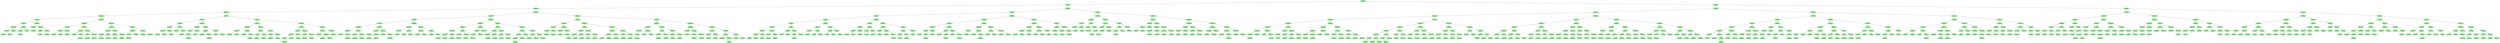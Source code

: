 digraph G {
node [shape=ellipse, style=filled, color=lightgreen];
"NAV-0140" [label="NAV-0140"];
"NAV-0140" -> "IDY-5341";
"IDY-5341" [label="IDY-5341"];
"IDY-5341" -> "DQS-7226";
"DQS-7226" [label="DQS-7226"];
"DQS-7226" -> "BWR-5678";
"BWR-5678" [label="BWR-5678"];
"BWR-5678" -> "AQZ-4738";
"AQZ-4738" [label="AQZ-4738"];
"AQZ-4738" -> "ALN-1132";
"ALN-1132" [label="ALN-1132"];
"ALN-1132" -> "AEP-4574";
"AEP-4574" [label="AEP-4574"];
"AEP-4574" -> "ADW-8533";
"ADW-8533" [label="ADW-8533"];
"ADW-8533" -> "ABL-7035";
"ABL-7035" [label="ABL-7035"];
"ABL-7035" -> "AAU-8024";
"AAU-8024" [label="AAU-8024"];
"ABL-7035" -> "ABT-4100";
"ABT-4100" [label="ABT-4100"];
"ADW-8533" -> "ADZ-8811";
"ADZ-8811" [label="ADZ-8811"];
"AEP-4574" -> "AHS-2300";
"AHS-2300" [label="AHS-2300"];
"AHS-2300" -> "AFD-3103";
"AFD-3103" [label="AFD-3103"];
"AFD-3103" -> "AHE-6749";
"AHE-6749" [label="AHE-6749"];
"AHS-2300" -> "AII-7169";
"AII-7169" [label="AII-7169"];
"ALN-1132" -> "ANI-6421";
"ANI-6421" [label="ANI-6421"];
"ANI-6421" -> "AMO-4501";
"AMO-4501" [label="AMO-4501"];
"AMO-4501" -> "AMP-6829";
"AMP-6829" [label="AMP-6829"];
"ANI-6421" -> "APN-6817";
"APN-6817" [label="APN-6817"];
"APN-6817" -> "ANI-8491";
"ANI-8491" [label="ANI-8491"];
"ANI-8491" -> "ANY-1151";
"ANY-1151" [label="ANY-1151"];
"APN-6817" -> "APP-0094";
"APP-0094" [label="APP-0094"];
"APP-0094" -> "AQE-5802";
"AQE-5802" [label="AQE-5802"];
"AQZ-4738" -> "BFH-7291";
"BFH-7291" [label="BFH-7291"];
"BFH-7291" -> "AWV-4976";
"AWV-4976" [label="AWV-4976"];
"AWV-4976" -> "AVY-1033";
"AVY-1033" [label="AVY-1033"];
"AVY-1033" -> "ATN-9015";
"ATN-9015" [label="ATN-9015"];
"ATN-9015" -> "ASJ-0010";
"ASJ-0010" [label="ASJ-0010"];
"ATN-9015" -> "AUT-2320";
"AUT-2320" [label="AUT-2320"];
"AVY-1033" -> "AWV-4721";
"AWV-4721" [label="AWV-4721"];
"AWV-4721" -> "AWT-4087";
"AWT-4087" [label="AWT-4087"];
"AWV-4976" -> "AZD-8580";
"AZD-8580" [label="AZD-8580"];
"AZD-8580" -> "AYS-7532";
"AYS-7532" [label="AYS-7532"];
"AYS-7532" -> "AYG-9036";
"AYG-9036" [label="AYG-9036"];
"AYS-7532" -> "AZA-3761";
"AZA-3761" [label="AZA-3761"];
"AZD-8580" -> "BCR-3442";
"BCR-3442" [label="BCR-3442"];
"BCR-3442" -> "AZJ-9541";
"AZJ-9541" [label="AZJ-9541"];
"AZJ-9541" -> "BBC-6948";
"BBC-6948" [label="BBC-6948"];
"BCR-3442" -> "BDR-7054";
"BDR-7054" [label="BDR-7054"];
"BDR-7054" -> "BDE-1633";
"BDE-1633" [label="BDE-1633"];
"BDR-7054" -> "BEU-4171";
"BEU-4171" [label="BEU-4171"];
"BFH-7291" -> "BQO-1231";
"BQO-1231" [label="BQO-1231"];
"BQO-1231" -> "BLO-1900";
"BLO-1900" [label="BLO-1900"];
"BLO-1900" -> "BHF-2483";
"BHF-2483" [label="BHF-2483"];
"BHF-2483" -> "BHB-5254";
"BHB-5254" [label="BHB-5254"];
"BHB-5254" -> "BFW-7048";
"BFW-7048" [label="BFW-7048"];
"BHF-2483" -> "BKJ-8136";
"BKJ-8136" [label="BKJ-8136"];
"BKJ-8136" -> "BKU-4158";
"BKU-4158" [label="BKU-4158"];
"BLO-1900" -> "BOZ-1852";
"BOZ-1852" [label="BOZ-1852"];
"BOZ-1852" -> "BMG-0316";
"BMG-0316" [label="BMG-0316"];
"BMG-0316" -> "BOJ-2149";
"BOJ-2149" [label="BOJ-2149"];
"BOZ-1852" -> "BQD-9919";
"BQD-9919" [label="BQD-9919"];
"BQD-9919" -> "BPK-7872";
"BPK-7872" [label="BPK-7872"];
"BQD-9919" -> "BQL-4603";
"BQL-4603" [label="BQL-4603"];
"BQO-1231" -> "BUI-8088";
"BUI-8088" [label="BUI-8088"];
"BUI-8088" -> "BRO-4624";
"BRO-4624" [label="BRO-4624"];
"BRO-4624" -> "BQX-7751";
"BQX-7751" [label="BQX-7751"];
"BRO-4624" -> "BUF-9321";
"BUF-9321" [label="BUF-9321"];
"BUI-8088" -> "BVP-2723";
"BVP-2723" [label="BVP-2723"];
"BVP-2723" -> "BUU-4919";
"BUU-4919" [label="BUU-4919"];
"BVP-2723" -> "BWK-1533";
"BWK-1533" [label="BWK-1533"];
"BWR-5678" -> "CLV-5952";
"CLV-5952" [label="CLV-5952"];
"CLV-5952" -> "CAH-7316";
"CAH-7316" [label="CAH-7316"];
"CAH-7316" -> "BYT-1626";
"BYT-1626" [label="BYT-1626"];
"BYT-1626" -> "BYG-4745";
"BYG-4745" [label="BYG-4745"];
"BYG-4745" -> "BXO-3764";
"BXO-3764" [label="BXO-3764"];
"BXO-3764" -> "BXM-1724";
"BXM-1724" [label="BXM-1724"];
"BXO-3764" -> "BXX-2951";
"BXX-2951" [label="BXX-2951"];
"BYG-4745" -> "BYK-2525";
"BYK-2525" [label="BYK-2525"];
"BYK-2525" -> "BYQ-9601";
"BYQ-9601" [label="BYQ-9601"];
"BYT-1626" -> "BZN-3325";
"BZN-3325" [label="BZN-3325"];
"BZN-3325" -> "BYU-4749";
"BYU-4749" [label="BYU-4749"];
"BZN-3325" -> "CAD-0341";
"CAD-0341" [label="CAD-0341"];
"CAH-7316" -> "CGX-7329";
"CGX-7329" [label="CGX-7329"];
"CGX-7329" -> "CFB-7996";
"CFB-7996" [label="CFB-7996"];
"CFB-7996" -> "CCP-9162";
"CCP-9162" [label="CCP-9162"];
"CCP-9162" -> "CAR-9096";
"CAR-9096" [label="CAR-9096"];
"CCP-9162" -> "CDS-6337";
"CDS-6337" [label="CDS-6337"];
"CDS-6337" -> "CED-9278";
"CED-9278" [label="CED-9278"];
"CFB-7996" -> "CFG-3382";
"CFG-3382" [label="CFG-3382"];
"CFG-3382" -> "CFI-7979";
"CFI-7979" [label="CFI-7979"];
"CGX-7329" -> "CIB-6281";
"CIB-6281" [label="CIB-6281"];
"CIB-6281" -> "CHP-7420";
"CHP-7420" [label="CHP-7420"];
"CHP-7420" -> "CHB-8344";
"CHB-8344" [label="CHB-8344"];
"CHP-7420" -> "CHS-2305";
"CHS-2305" [label="CHS-2305"];
"CHS-2305" -> "CHQ-4452";
"CHQ-4452" [label="CHQ-4452"];
"CIB-6281" -> "CKU-5758";
"CKU-5758" [label="CKU-5758"];
"CKU-5758" -> "CIZ-0178";
"CIZ-0178" [label="CIZ-0178"];
"CKU-5758" -> "CLB-4919";
"CLB-4919" [label="CLB-4919"];
"CLV-5952" -> "CYL-3540";
"CYL-3540" [label="CYL-3540"];
"CYL-3540" -> "CSQ-8175";
"CSQ-8175" [label="CSQ-8175"];
"CSQ-8175" -> "CRG-3800";
"CRG-3800" [label="CRG-3800"];
"CRG-3800" -> "CON-9322";
"CON-9322" [label="CON-9322"];
"CON-9322" -> "CNH-6051";
"CNH-6051" [label="CNH-6051"];
"CON-9322" -> "COO-5139";
"COO-5139" [label="COO-5139"];
"CRG-3800" -> "CRN-3890";
"CRN-3890" [label="CRN-3890"];
"CRN-3890" -> "CRN-3529";
"CRN-3529" [label="CRN-3529"];
"CRN-3890" -> "CRR-2727";
"CRR-2727" [label="CRR-2727"];
"CRR-2727" -> "CRZ-6918";
"CRZ-6918" [label="CRZ-6918"];
"CSQ-8175" -> "CVZ-6278";
"CVZ-6278" [label="CVZ-6278"];
"CVZ-6278" -> "CUZ-0552";
"CUZ-0552" [label="CUZ-0552"];
"CUZ-0552" -> "CTI-3812";
"CTI-3812" [label="CTI-3812"];
"CTI-3812" -> "CSX-6161";
"CSX-6161" [label="CSX-6161"];
"CTI-3812" -> "CUS-9162";
"CUS-9162" [label="CUS-9162"];
"CUZ-0552" -> "CVI-4246";
"CVI-4246" [label="CVI-4246"];
"CVZ-6278" -> "CXG-4311";
"CXG-4311" [label="CXG-4311"];
"CXG-4311" -> "CWI-0796";
"CWI-0796" [label="CWI-0796"];
"CWI-0796" -> "CXD-0806";
"CXD-0806" [label="CXD-0806"];
"CXG-4311" -> "CXW-8262";
"CXW-8262" [label="CXW-8262"];
"CXW-8262" -> "CXU-4170";
"CXU-4170" [label="CXU-4170"];
"CYL-3540" -> "DLS-2899";
"DLS-2899" [label="DLS-2899"];
"DLS-2899" -> "DIX-1566";
"DIX-1566" [label="DIX-1566"];
"DIX-1566" -> "DFZ-6133";
"DFZ-6133" [label="DFZ-6133"];
"DFZ-6133" -> "DDL-8786";
"DDL-8786" [label="DDL-8786"];
"DDL-8786" -> "CYZ-5646";
"CYZ-5646" [label="CYZ-5646"];
"CYZ-5646" -> "CYO-9612";
"CYO-9612" [label="CYO-9612"];
"DDL-8786" -> "DFF-4539";
"DFF-4539" [label="DFF-4539"];
"DFZ-6133" -> "DHP-2377";
"DHP-2377" [label="DHP-2377"];
"DHP-2377" -> "DGY-4444";
"DGY-4444" [label="DGY-4444"];
"DHP-2377" -> "DIV-0874";
"DIV-0874" [label="DIV-0874"];
"DIX-1566" -> "DKH-3750";
"DKH-3750" [label="DKH-3750"];
"DKH-3750" -> "DJE-3852";
"DJE-3852" [label="DJE-3852"];
"DKH-3750" -> "DLM-7753";
"DLM-7753" [label="DLM-7753"];
"DLM-7753" -> "DLJ-1580";
"DLJ-1580" [label="DLJ-1580"];
"DLS-2899" -> "DOJ-4193";
"DOJ-4193" [label="DOJ-4193"];
"DOJ-4193" -> "DMG-1589";
"DMG-1589" [label="DMG-1589"];
"DMG-1589" -> "DMG-0349";
"DMG-0349" [label="DMG-0349"];
"DMG-1589" -> "DMW-1088";
"DMW-1088" [label="DMW-1088"];
"DMW-1088" -> "DML-0016";
"DML-0016" [label="DML-0016"];
"DMW-1088" -> "DMX-5634";
"DMX-5634" [label="DMX-5634"];
"DOJ-4193" -> "DOO-8692";
"DOO-8692" [label="DOO-8692"];
"DOO-8692" -> "DQO-3756";
"DQO-3756" [label="DQO-3756"];
"DQS-7226" -> "FWS-0041";
"FWS-0041" [label="FWS-0041"];
"FWS-0041" -> "EIP-4496";
"EIP-4496" [label="EIP-4496"];
"EIP-4496" -> "DZC-8931";
"DZC-8931" [label="DZC-8931"];
"DZC-8931" -> "DVG-1277";
"DVG-1277" [label="DVG-1277"];
"DVG-1277" -> "DRS-8341";
"DRS-8341" [label="DRS-8341"];
"DRS-8341" -> "DRK-5093";
"DRK-5093" [label="DRK-5093"];
"DRK-5093" -> "DQZ-9727";
"DQZ-9727" [label="DQZ-9727"];
"DRK-5093" -> "DRQ-7410";
"DRQ-7410" [label="DRQ-7410"];
"DRQ-7410" -> "DRQ-9664";
"DRQ-9664" [label="DRQ-9664"];
"DRS-8341" -> "DTB-7652";
"DTB-7652" [label="DTB-7652"];
"DTB-7652" -> "DSH-3719";
"DSH-3719" [label="DSH-3719"];
"DTB-7652" -> "DUR-8436";
"DUR-8436" [label="DUR-8436"];
"DUR-8436" -> "DTH-5000";
"DTH-5000" [label="DTH-5000"];
"DUR-8436" -> "DUZ-8001";
"DUZ-8001" [label="DUZ-8001"];
"DVG-1277" -> "DXO-0442";
"DXO-0442" [label="DXO-0442"];
"DXO-0442" -> "DWS-9072";
"DWS-9072" [label="DWS-9072"];
"DWS-9072" -> "DVN-6479";
"DVN-6479" [label="DVN-6479"];
"DVN-6479" -> "DWL-0966";
"DWL-0966" [label="DWL-0966"];
"DWS-9072" -> "DWV-8659";
"DWV-8659" [label="DWV-8659"];
"DWV-8659" -> "DXO-0264";
"DXO-0264" [label="DXO-0264"];
"DXO-0442" -> "DXW-3105";
"DXW-3105" [label="DXW-3105"];
"DXW-3105" -> "DXQ-3632";
"DXQ-3632" [label="DXQ-3632"];
"DXW-3105" -> "DYR-8861";
"DYR-8861" [label="DYR-8861"];
"DYR-8861" -> "DXW-7600";
"DXW-7600" [label="DXW-7600"];
"DZC-8931" -> "EDQ-8364";
"EDQ-8364" [label="EDQ-8364"];
"EDQ-8364" -> "EAG-5296";
"EAG-5296" [label="EAG-5296"];
"EAG-5296" -> "DZK-7375";
"DZK-7375" [label="DZK-7375"];
"DZK-7375" -> "DZN-7220";
"DZN-7220" [label="DZN-7220"];
"EAG-5296" -> "EAS-2601";
"EAS-2601" [label="EAS-2601"];
"EAS-2601" -> "EAJ-6154";
"EAJ-6154" [label="EAJ-6154"];
"EAS-2601" -> "ECX-0570";
"ECX-0570" [label="ECX-0570"];
"EDQ-8364" -> "EES-2634";
"EES-2634" [label="EES-2634"];
"EES-2634" -> "EDW-0423";
"EDW-0423" [label="EDW-0423"];
"EDW-0423" -> "EDR-6061";
"EDR-6061" [label="EDR-6061"];
"EDW-0423" -> "EEF-0617";
"EEF-0617" [label="EEF-0617"];
"EES-2634" -> "EET-6576";
"EET-6576" [label="EET-6576"];
"EET-6576" -> "EES-6200";
"EES-6200" [label="EES-6200"];
"EET-6576" -> "EIA-9721";
"EIA-9721" [label="EIA-9721"];
"EIP-4496" -> "FDW-6924";
"FDW-6924" [label="FDW-6924"];
"FDW-6924" -> "EWB-0203";
"EWB-0203" [label="EWB-0203"];
"EWB-0203" -> "EQD-9291";
"EQD-9291" [label="EQD-9291"];
"EQD-9291" -> "ELM-5863";
"ELM-5863" [label="ELM-5863"];
"ELM-5863" -> "EKM-5032";
"EKM-5032" [label="EKM-5032"];
"EKM-5032" -> "EJB-0417";
"EJB-0417" [label="EJB-0417"];
"EKM-5032" -> "ELL-4345";
"ELL-4345" [label="ELL-4345"];
"ELM-5863" -> "EOE-5245";
"EOE-5245" [label="EOE-5245"];
"EOE-5245" -> "EMG-2945";
"EMG-2945" [label="EMG-2945"];
"EOE-5245" -> "EPI-9236";
"EPI-9236" [label="EPI-9236"];
"EQD-9291" -> "ETA-4820";
"ETA-4820" [label="ETA-4820"];
"ETA-4820" -> "EQQ-6012";
"EQQ-6012" [label="EQQ-6012"];
"ETA-4820" -> "EUR-0097";
"EUR-0097" [label="EUR-0097"];
"EUR-0097" -> "ETN-5702";
"ETN-5702" [label="ETN-5702"];
"EUR-0097" -> "EVU-1178";
"EVU-1178" [label="EVU-1178"];
"EWB-0203" -> "FAD-8893";
"FAD-8893" [label="FAD-8893"];
"FAD-8893" -> "EZG-8460";
"EZG-8460" [label="EZG-8460"];
"EZG-8460" -> "EWN-1047";
"EWN-1047" [label="EWN-1047"];
"EZG-8460" -> "EZS-6089";
"EZS-6089" [label="EZS-6089"];
"FAD-8893" -> "FDG-5707";
"FDG-5707" [label="FDG-5707"];
"FDW-6924" -> "FOF-7291";
"FOF-7291" [label="FOF-7291"];
"FOF-7291" -> "FJU-3265";
"FJU-3265" [label="FJU-3265"];
"FJU-3265" -> "FFE-4442";
"FFE-4442" [label="FFE-4442"];
"FFE-4442" -> "FED-0985";
"FED-0985" [label="FED-0985"];
"FFE-4442" -> "FHH-3644";
"FHH-3644" [label="FHH-3644"];
"FHH-3644" -> "FGR-6520";
"FGR-6520" [label="FGR-6520"];
"FJU-3265" -> "FML-2718";
"FML-2718" [label="FML-2718"];
"FML-2718" -> "FKA-3877";
"FKA-3877" [label="FKA-3877"];
"FKA-3877" -> "FJU-9529";
"FJU-9529" [label="FJU-9529"];
"FKA-3877" -> "FLV-1638";
"FLV-1638" [label="FLV-1638"];
"FML-2718" -> "FNG-1953";
"FNG-1953" [label="FNG-1953"];
"FNG-1953" -> "FMQ-4645";
"FMQ-4645" [label="FMQ-4645"];
"FOF-7291" -> "FRP-5755";
"FRP-5755" [label="FRP-5755"];
"FRP-5755" -> "FRE-3330";
"FRE-3330" [label="FRE-3330"];
"FRE-3330" -> "FQU-0464";
"FQU-0464" [label="FQU-0464"];
"FQU-0464" -> "FQR-6265";
"FQR-6265" [label="FQR-6265"];
"FQR-6265" -> "FPI-9105";
"FPI-9105" [label="FPI-9105"];
"FQU-0464" -> "FRD-4059";
"FRD-4059" [label="FRD-4059"];
"FRE-3330" -> "FRH-2501";
"FRH-2501" [label="FRH-2501"];
"FRH-2501" -> "FRO-0068";
"FRO-0068" [label="FRO-0068"];
"FRP-5755" -> "FTU-3196";
"FTU-3196" [label="FTU-3196"];
"FTU-3196" -> "FSG-9217";
"FSG-9217" [label="FSG-9217"];
"FSG-9217" -> "FRP-7053";
"FRP-7053" [label="FRP-7053"];
"FSG-9217" -> "FTN-0343";
"FTN-0343" [label="FTN-0343"];
"FTU-3196" -> "FVG-1343";
"FVG-1343" [label="FVG-1343"];
"FWS-0041" -> "GZZ-6662";
"GZZ-6662" [label="GZZ-6662"];
"GZZ-6662" -> "GFQ-0173";
"GFQ-0173" [label="GFQ-0173"];
"GFQ-0173" -> "GAV-4766";
"GAV-4766" [label="GAV-4766"];
"GAV-4766" -> "FZO-4587";
"FZO-4587" [label="FZO-4587"];
"FZO-4587" -> "FXT-7002";
"FXT-7002" [label="FXT-7002"];
"FXT-7002" -> "FXN-2686";
"FXN-2686" [label="FXN-2686"];
"FXT-7002" -> "FXZ-9965";
"FXZ-9965" [label="FXZ-9965"];
"FZO-4587" -> "FZS-4055";
"FZS-4055" [label="FZS-4055"];
"GAV-4766" -> "GER-3967";
"GER-3967" [label="GER-3967"];
"GER-3967" -> "GDR-5202";
"GDR-5202" [label="GDR-5202"];
"GDR-5202" -> "GCC-0036";
"GCC-0036" [label="GCC-0036"];
"GER-3967" -> "GFB-7672";
"GFB-7672" [label="GFB-7672"];
"GFB-7672" -> "GEU-8194";
"GEU-8194" [label="GEU-8194"];
"GFQ-0173" -> "GON-9054";
"GON-9054" [label="GON-9054"];
"GON-9054" -> "GJD-5767";
"GJD-5767" [label="GJD-5767"];
"GJD-5767" -> "GHR-4672";
"GHR-4672" [label="GHR-4672"];
"GHR-4672" -> "GGX-3151";
"GGX-3151" [label="GGX-3151"];
"GGX-3151" -> "GHI-9857";
"GHI-9857" [label="GHI-9857"];
"GHR-4672" -> "GHT-5200";
"GHT-5200" [label="GHT-5200"];
"GHT-5200" -> "GII-1591";
"GII-1591" [label="GII-1591"];
"GJD-5767" -> "GMD-9294";
"GMD-9294" [label="GMD-9294"];
"GMD-9294" -> "GJM-5219";
"GJM-5219" [label="GJM-5219"];
"GJM-5219" -> "GJL-6444";
"GJL-6444" [label="GJL-6444"];
"GJM-5219" -> "GJR-7123";
"GJR-7123" [label="GJR-7123"];
"GMD-9294" -> "GMT-3281";
"GMT-3281" [label="GMT-3281"];
"GMT-3281" -> "GMY-1901";
"GMY-1901" [label="GMY-1901"];
"GON-9054" -> "GWZ-2379";
"GWZ-2379" [label="GWZ-2379"];
"GWZ-2379" -> "GWK-1094";
"GWK-1094" [label="GWK-1094"];
"GWK-1094" -> "GUX-8296";
"GUX-8296" [label="GUX-8296"];
"GUX-8296" -> "GSS-7707";
"GSS-7707" [label="GSS-7707"];
"GUX-8296" -> "GWB-6648";
"GWB-6648" [label="GWB-6648"];
"GWK-1094" -> "GWO-6872";
"GWO-6872" [label="GWO-6872"];
"GWO-6872" -> "GWR-8312";
"GWR-8312" [label="GWR-8312"];
"GWZ-2379" -> "GXQ-2730";
"GXQ-2730" [label="GXQ-2730"];
"GXQ-2730" -> "GXM-0372";
"GXM-0372" [label="GXM-0372"];
"GXM-0372" -> "GXH-0935";
"GXH-0935" [label="GXH-0935"];
"GXQ-2730" -> "GYU-5285";
"GYU-5285" [label="GYU-5285"];
"GYU-5285" -> "GYP-1858";
"GYP-1858" [label="GYP-1858"];
"GYU-5285" -> "GZE-8100";
"GZE-8100" [label="GZE-8100"];
"GZZ-6662" -> "HSV-8406";
"HSV-8406" [label="HSV-8406"];
"HSV-8406" -> "HEE-8955";
"HEE-8955" [label="HEE-8955"];
"HEE-8955" -> "HBP-5042";
"HBP-5042" [label="HBP-5042"];
"HBP-5042" -> "HAD-7797";
"HAD-7797" [label="HAD-7797"];
"HAD-7797" -> "HAZ-1975";
"HAZ-1975" [label="HAZ-1975"];
"HBP-5042" -> "HBW-2056";
"HBW-2056" [label="HBW-2056"];
"HBW-2056" -> "HBV-5202";
"HBV-5202" [label="HBV-5202"];
"HBW-2056" -> "HCH-7375";
"HCH-7375" [label="HCH-7375"];
"HEE-8955" -> "HLG-9861";
"HLG-9861" [label="HLG-9861"];
"HLG-9861" -> "HIF-1638";
"HIF-1638" [label="HIF-1638"];
"HIF-1638" -> "HGW-7887";
"HGW-7887" [label="HGW-7887"];
"HGW-7887" -> "HFZ-7619";
"HFZ-7619" [label="HFZ-7619"];
"HIF-1638" -> "HIU-2891";
"HIU-2891" [label="HIU-2891"];
"HLG-9861" -> "HPO-9842";
"HPO-9842" [label="HPO-9842"];
"HPO-9842" -> "HME-1456";
"HME-1456" [label="HME-1456"];
"HME-1456" -> "HLR-5203";
"HLR-5203" [label="HLR-5203"];
"HME-1456" -> "HOI-8029";
"HOI-8029" [label="HOI-8029"];
"HPO-9842" -> "HQG-0025";
"HQG-0025" [label="HQG-0025"];
"HQG-0025" -> "HST-4262";
"HST-4262" [label="HST-4262"];
"HSV-8406" -> "HWO-8078";
"HWO-8078" [label="HWO-8078"];
"HWO-8078" -> "HUM-8306";
"HUM-8306" [label="HUM-8306"];
"HUM-8306" -> "HUL-8389";
"HUL-8389" [label="HUL-8389"];
"HUL-8389" -> "HUC-5947";
"HUC-5947" [label="HUC-5947"];
"HUM-8306" -> "HVV-4988";
"HVV-4988" [label="HVV-4988"];
"HVV-4988" -> "HUY-0232";
"HUY-0232" [label="HUY-0232"];
"HUY-0232" -> "HUZ-3713";
"HUZ-3713" [label="HUZ-3713"];
"HVV-4988" -> "HWN-2195";
"HWN-2195" [label="HWN-2195"];
"HWO-8078" -> "HYZ-4644";
"HYZ-4644" [label="HYZ-4644"];
"HYZ-4644" -> "HYA-5258";
"HYA-5258" [label="HYA-5258"];
"HYA-5258" -> "HXH-2300";
"HXH-2300" [label="HXH-2300"];
"HXH-2300" -> "HXB-4527";
"HXB-4527" [label="HXB-4527"];
"HXH-2300" -> "HXV-9527";
"HXV-9527" [label="HXV-9527"];
"HYA-5258" -> "HYD-3330";
"HYD-3330" [label="HYD-3330"];
"HYD-3330" -> "HYJ-2894";
"HYJ-2894" [label="HYJ-2894"];
"HYZ-4644" -> "IBG-5845";
"IBG-5845" [label="IBG-5845"];
"IBG-5845" -> "HZJ-7549";
"HZJ-7549" [label="HZJ-7549"];
"HZJ-7549" -> "HZD-4647";
"HZD-4647" [label="HZD-4647"];
"HZJ-7549" -> "HZN-7310";
"HZN-7310" [label="HZN-7310"];
"HZN-7310" -> "IAB-7311";
"IAB-7311" [label="IAB-7311"];
"IBG-5845" -> "ICN-2088";
"ICN-2088" [label="ICN-2088"];
"ICN-2088" -> "ICA-1398";
"ICA-1398" [label="ICA-1398"];
"ICN-2088" -> "IDC-3578";
"IDC-3578" [label="IDC-3578"];
"IDY-5341" -> "LEX-9162";
"LEX-9162" [label="LEX-9162"];
"LEX-9162" -> "JSZ-4571";
"JSZ-4571" [label="JSZ-4571"];
"JSZ-4571" -> "JFU-7914";
"JFU-7914" [label="JFU-7914"];
"JFU-7914" -> "IWN-4616";
"IWN-4616" [label="IWN-4616"];
"IWN-4616" -> "IPE-3267";
"IPE-3267" [label="IPE-3267"];
"IPE-3267" -> "ILX-1159";
"ILX-1159" [label="ILX-1159"];
"ILX-1159" -> "IHI-5627";
"IHI-5627" [label="IHI-5627"];
"IHI-5627" -> "IGM-8326";
"IGM-8326" [label="IGM-8326"];
"IGM-8326" -> "IEB-4259";
"IEB-4259" [label="IEB-4259"];
"IGM-8326" -> "IGX-0919";
"IGX-0919" [label="IGX-0919"];
"IHI-5627" -> "IJS-2730";
"IJS-2730" [label="IJS-2730"];
"IJS-2730" -> "IIF-2660";
"IIF-2660" [label="IIF-2660"];
"IJS-2730" -> "ILU-4305";
"ILU-4305" [label="ILU-4305"];
"ILX-1159" -> "ING-0312";
"ING-0312" [label="ING-0312"];
"ING-0312" -> "IMJ-8799";
"IMJ-8799" [label="IMJ-8799"];
"ING-0312" -> "IPD-9640";
"IPD-9640" [label="IPD-9640"];
"IPD-9640" -> "INS-3872";
"INS-3872" [label="INS-3872"];
"IPE-3267" -> "IRJ-3305";
"IRJ-3305" [label="IRJ-3305"];
"IRJ-3305" -> "IQE-2802";
"IQE-2802" [label="IQE-2802"];
"IQE-2802" -> "IPJ-1351";
"IPJ-1351" [label="IPJ-1351"];
"IQE-2802" -> "IQS-3971";
"IQS-3971" [label="IQS-3971"];
"IRJ-3305" -> "IRY-4314";
"IRY-4314" [label="IRY-4314"];
"IRY-4314" -> "IRP-4307";
"IRP-4307" [label="IRP-4307"];
"IRP-4307" -> "IRN-1568";
"IRN-1568" [label="IRN-1568"];
"IRY-4314" -> "IUQ-4420";
"IUQ-4420" [label="IUQ-4420"];
"IWN-4616" -> "IZT-8419";
"IZT-8419" [label="IZT-8419"];
"IZT-8419" -> "IXB-2223";
"IXB-2223" [label="IXB-2223"];
"IXB-2223" -> "IWO-9553";
"IWO-9553" [label="IWO-9553"];
"IWO-9553" -> "IXB-0384";
"IXB-0384" [label="IXB-0384"];
"IXB-2223" -> "IZE-9483";
"IZE-9483" [label="IZE-9483"];
"IZE-9483" -> "IYK-2898";
"IYK-2898" [label="IYK-2898"];
"IZE-9483" -> "IZF-3342";
"IZF-3342" [label="IZF-3342"];
"IZT-8419" -> "JDI-9810";
"JDI-9810" [label="JDI-9810"];
"JDI-9810" -> "JBY-2986";
"JBY-2986" [label="JBY-2986"];
"JBY-2986" -> "JAZ-6699";
"JAZ-6699" [label="JAZ-6699"];
"JBY-2986" -> "JCF-6403";
"JCF-6403" [label="JCF-6403"];
"JDI-9810" -> "JES-5960";
"JES-5960" [label="JES-5960"];
"JES-5960" -> "JEP-9857";
"JEP-9857" [label="JEP-9857"];
"JFU-7914" -> "JKR-6939";
"JKR-6939" [label="JKR-6939"];
"JKR-6939" -> "JHK-1071";
"JHK-1071" [label="JHK-1071"];
"JHK-1071" -> "JGX-0902";
"JGX-0902" [label="JGX-0902"];
"JGX-0902" -> "JGQ-6870";
"JGQ-6870" [label="JGQ-6870"];
"JGQ-6870" -> "JGN-0256";
"JGN-0256" [label="JGN-0256"];
"JGQ-6870" -> "JGT-0371";
"JGT-0371" [label="JGT-0371"];
"JGX-0902" -> "JHB-4690";
"JHB-4690" [label="JHB-4690"];
"JHB-4690" -> "JHD-4965";
"JHD-4965" [label="JHD-4965"];
"JHK-1071" -> "JHV-9014";
"JHV-9014" [label="JHV-9014"];
"JHV-9014" -> "JHL-7319";
"JHL-7319" [label="JHL-7319"];
"JHV-9014" -> "JJR-3159";
"JJR-3159" [label="JJR-3159"];
"JJR-3159" -> "JIU-0642";
"JIU-0642" [label="JIU-0642"];
"JKR-6939" -> "JOS-0638";
"JOS-0638" [label="JOS-0638"];
"JOS-0638" -> "JMP-7656";
"JMP-7656" [label="JMP-7656"];
"JMP-7656" -> "JLO-3806";
"JLO-3806" [label="JLO-3806"];
"JLO-3806" -> "JKW-5977";
"JKW-5977" [label="JKW-5977"];
"JLO-3806" -> "JLU-0483";
"JLU-0483" [label="JLU-0483"];
"JMP-7656" -> "JOA-6456";
"JOA-6456" [label="JOA-6456"];
"JOA-6456" -> "JMW-1918";
"JMW-1918" [label="JMW-1918"];
"JOA-6456" -> "JOH-0207";
"JOH-0207" [label="JOH-0207"];
"JOS-0638" -> "JRI-6653";
"JRI-6653" [label="JRI-6653"];
"JRI-6653" -> "JPJ-2699";
"JPJ-2699" [label="JPJ-2699"];
"JPJ-2699" -> "JOX-8783";
"JOX-8783" [label="JOX-8783"];
"JOX-8783" -> "JOT-6070";
"JOT-6070" [label="JOT-6070"];
"JOX-8783" -> "JPG-3148";
"JPG-3148" [label="JPG-3148"];
"JPJ-2699" -> "JPQ-7807";
"JPQ-7807" [label="JPQ-7807"];
"JPQ-7807" -> "JQP-9106";
"JQP-9106" [label="JQP-9106"];
"JRI-6653" -> "JRN-3507";
"JRN-3507" [label="JRN-3507"];
"JRN-3507" -> "JRY-3872";
"JRY-3872" [label="JRY-3872"];
"JSZ-4571" -> "KOM-4956";
"KOM-4956" [label="KOM-4956"];
"KOM-4956" -> "KFG-8143";
"KFG-8143" [label="KFG-8143"];
"KFG-8143" -> "JWO-1166";
"JWO-1166" [label="JWO-1166"];
"JWO-1166" -> "JWD-8674";
"JWD-8674" [label="JWD-8674"];
"JWD-8674" -> "JTY-9345";
"JTY-9345" [label="JTY-9345"];
"JTY-9345" -> "JTL-9423";
"JTL-9423" [label="JTL-9423"];
"JTY-9345" -> "JVY-6115";
"JVY-6115" [label="JVY-6115"];
"JVY-6115" -> "JUA-3276";
"JUA-3276" [label="JUA-3276"];
"JWD-8674" -> "JWK-1400";
"JWK-1400" [label="JWK-1400"];
"JWK-1400" -> "JWL-7636";
"JWL-7636" [label="JWL-7636"];
"JWO-1166" -> "KAH-3081";
"KAH-3081" [label="KAH-3081"];
"KAH-3081" -> "JXO-4176";
"JXO-4176" [label="JXO-4176"];
"JXO-4176" -> "JWS-9524";
"JWS-9524" [label="JWS-9524"];
"JXO-4176" -> "JXW-2160";
"JXW-2160" [label="JXW-2160"];
"JXW-2160" -> "JZA-2325";
"JZA-2325" [label="JZA-2325"];
"KAH-3081" -> "KDY-1895";
"KDY-1895" [label="KDY-1895"];
"KDY-1895" -> "KDJ-3763";
"KDJ-3763" [label="KDJ-3763"];
"KDY-1895" -> "KEW-7912";
"KEW-7912" [label="KEW-7912"];
"KEW-7912" -> "KEU-7233";
"KEU-7233" [label="KEU-7233"];
"KFG-8143" -> "KID-6655";
"KID-6655" [label="KID-6655"];
"KID-6655" -> "KFR-9308";
"KFR-9308" [label="KFR-9308"];
"KFR-9308" -> "KFP-3158";
"KFP-3158" [label="KFP-3158"];
"KFP-3158" -> "KFR-3947";
"KFR-3947" [label="KFR-3947"];
"KFR-9308" -> "KGM-8673";
"KGM-8673" [label="KGM-8673"];
"KGM-8673" -> "KGE-8064";
"KGE-8064" [label="KGE-8064"];
"KGM-8673" -> "KGW-5913";
"KGW-5913" [label="KGW-5913"];
"KGW-5913" -> "KHL-3064";
"KHL-3064" [label="KHL-3064"];
"KID-6655" -> "KMK-2049";
"KMK-2049" [label="KMK-2049"];
"KMK-2049" -> "KJX-5946";
"KJX-5946" [label="KJX-5946"];
"KJX-5946" -> "KIM-0619";
"KIM-0619" [label="KIM-0619"];
"KJX-5946" -> "KKI-3564";
"KKI-3564" [label="KKI-3564"];
"KMK-2049" -> "KNW-7448";
"KNW-7448" [label="KNW-7448"];
"KNW-7448" -> "KNH-4629";
"KNH-4629" [label="KNH-4629"];
"KNW-7448" -> "KOG-6747";
"KOG-6747" [label="KOG-6747"];
"KOM-4956" -> "LAZ-6815";
"LAZ-6815" [label="LAZ-6815"];
"LAZ-6815" -> "KUN-4433";
"KUN-4433" [label="KUN-4433"];
"KUN-4433" -> "KQF-4683";
"KQF-4683" [label="KQF-4683"];
"KQF-4683" -> "KPW-2743";
"KPW-2743" [label="KPW-2743"];
"KPW-2743" -> "KOZ-1019";
"KOZ-1019" [label="KOZ-1019"];
"KPW-2743" -> "KQB-6719";
"KQB-6719" [label="KQB-6719"];
"KQF-4683" -> "KUM-4053";
"KUM-4053" [label="KUM-4053"];
"KUM-4053" -> "KUI-8403";
"KUI-8403" [label="KUI-8403"];
"KUN-4433" -> "KYQ-2903";
"KYQ-2903" [label="KYQ-2903"];
"KYQ-2903" -> "KWZ-1634";
"KWZ-1634" [label="KWZ-1634"];
"KWZ-1634" -> "KVB-9989";
"KVB-9989" [label="KVB-9989"];
"KWZ-1634" -> "KXI-6659";
"KXI-6659" [label="KXI-6659"];
"KYQ-2903" -> "KZZ-5873";
"KZZ-5873" [label="KZZ-5873"];
"KZZ-5873" -> "LAY-6663";
"LAY-6663" [label="LAY-6663"];
"LAZ-6815" -> "LDA-4497";
"LDA-4497" [label="LDA-4497"];
"LDA-4497" -> "LBT-8889";
"LBT-8889" [label="LBT-8889"];
"LBT-8889" -> "LBE-2636";
"LBE-2636" [label="LBE-2636"];
"LBE-2636" -> "LBA-1572";
"LBA-1572" [label="LBA-1572"];
"LBE-2636" -> "LBL-9151";
"LBL-9151" [label="LBL-9151"];
"LBT-8889" -> "LCS-0710";
"LCS-0710" [label="LCS-0710"];
"LCS-0710" -> "LBU-9984";
"LBU-9984" [label="LBU-9984"];
"LDA-4497" -> "LDQ-8642";
"LDQ-8642" [label="LDQ-8642"];
"LDQ-8642" -> "LEO-4719";
"LEO-4719" [label="LEO-4719"];
"LEX-9162" -> "LXF-6566";
"LXF-6566" [label="LXF-6566"];
"LXF-6566" -> "LKO-7678";
"LKO-7678" [label="LKO-7678"];
"LKO-7678" -> "LHM-0993";
"LHM-0993" [label="LHM-0993"];
"LHM-0993" -> "LFT-5728";
"LFT-5728" [label="LFT-5728"];
"LFT-5728" -> "LEZ-9497";
"LEZ-9497" [label="LEZ-9497"];
"LEZ-9497" -> "LFA-5559";
"LFA-5559" [label="LFA-5559"];
"LFT-5728" -> "LGT-3368";
"LGT-3368" [label="LGT-3368"];
"LHM-0993" -> "LII-4595";
"LII-4595" [label="LII-4595"];
"LII-4595" -> "LIE-0239";
"LIE-0239" [label="LIE-0239"];
"LII-4595" -> "LIU-3608";
"LIU-3608" [label="LIU-3608"];
"LIU-3608" -> "LIJ-9022";
"LIJ-9022" [label="LIJ-9022"];
"LIU-3608" -> "LKG-4103";
"LKG-4103" [label="LKG-4103"];
"LKO-7678" -> "LQU-7952";
"LQU-7952" [label="LQU-7952"];
"LQU-7952" -> "LPZ-2200";
"LPZ-2200" [label="LPZ-2200"];
"LPZ-2200" -> "LOK-7086";
"LOK-7086" [label="LOK-7086"];
"LOK-7086" -> "LKV-8766";
"LKV-8766" [label="LKV-8766"];
"LKV-8766" -> "LKT-3681";
"LKT-3681" [label="LKT-3681"];
"LKV-8766" -> "LNH-5641";
"LNH-5641" [label="LNH-5641"];
"LOK-7086" -> "LPB-2568";
"LPB-2568" [label="LPB-2568"];
"LPZ-2200" -> "LQK-4667";
"LQK-4667" [label="LQK-4667"];
"LQK-4667" -> "LQS-6310";
"LQS-6310" [label="LQS-6310"];
"LQU-7952" -> "LST-4976";
"LST-4976" [label="LST-4976"];
"LST-4976" -> "LSI-0330";
"LSI-0330" [label="LSI-0330"];
"LSI-0330" -> "LRG-2942";
"LRG-2942" [label="LRG-2942"];
"LRG-2942" -> "LRT-7492";
"LRT-7492" [label="LRT-7492"];
"LSI-0330" -> "LSP-5718";
"LSP-5718" [label="LSP-5718"];
"LST-4976" -> "LTU-3558";
"LTU-3558" [label="LTU-3558"];
"LTU-3558" -> "LVN-4969";
"LVN-4969" [label="LVN-4969"];
"LXF-6566" -> "MJB-2773";
"MJB-2773" [label="MJB-2773"];
"MJB-2773" -> "MBH-2731";
"MBH-2731" [label="MBH-2731"];
"MBH-2731" -> "MAU-4339";
"MAU-4339" [label="MAU-4339"];
"MAU-4339" -> "LYH-6452";
"LYH-6452" [label="LYH-6452"];
"LYH-6452" -> "LYA-8159";
"LYA-8159" [label="LYA-8159"];
"LYH-6452" -> "LZL-9502";
"LZL-9502" [label="LZL-9502"];
"MAU-4339" -> "MBB-2136";
"MBB-2136" [label="MBB-2136"];
"MBH-2731" -> "MFN-4681";
"MFN-4681" [label="MFN-4681"];
"MFN-4681" -> "MEU-6235";
"MEU-6235" [label="MEU-6235"];
"MEU-6235" -> "MCD-9422";
"MCD-9422" [label="MCD-9422"];
"MCD-9422" -> "MDV-3795";
"MDV-3795" [label="MDV-3795"];
"MEU-6235" -> "MFE-0043";
"MFE-0043" [label="MFE-0043"];
"MFN-4681" -> "MHA-4172";
"MHA-4172" [label="MHA-4172"];
"MHA-4172" -> "MGD-6352";
"MGD-6352" [label="MGD-6352"];
"MGD-6352" -> "MFR-0371";
"MFR-0371" [label="MFR-0371"];
"MGD-6352" -> "MGK-6321";
"MGK-6321" [label="MGK-6321"];
"MHA-4172" -> "MHU-3914";
"MHU-3914" [label="MHU-3914"];
"MHU-3914" -> "MIU-0791";
"MIU-0791" [label="MIU-0791"];
"MJB-2773" -> "MRV-8880";
"MRV-8880" [label="MRV-8880"];
"MRV-8880" -> "MMO-5136";
"MMO-5136" [label="MMO-5136"];
"MMO-5136" -> "MKE-1580";
"MKE-1580" [label="MKE-1580"];
"MKE-1580" -> "MJP-9113";
"MJP-9113" [label="MJP-9113"];
"MJP-9113" -> "MJC-1122";
"MJC-1122" [label="MJC-1122"];
"MKE-1580" -> "MLH-6160";
"MLH-6160" [label="MLH-6160"];
"MLH-6160" -> "MKF-0641";
"MKF-0641" [label="MKF-0641"];
"MMO-5136" -> "MOJ-7816";
"MOJ-7816" [label="MOJ-7816"];
"MOJ-7816" -> "MNT-3910";
"MNT-3910" [label="MNT-3910"];
"MNT-3910" -> "MNJ-5644";
"MNJ-5644" [label="MNJ-5644"];
"MNT-3910" -> "MNU-2418";
"MNU-2418" [label="MNU-2418"];
"MOJ-7816" -> "MQN-6193";
"MQN-6193" [label="MQN-6193"];
"MRV-8880" -> "MWH-7537";
"MWH-7537" [label="MWH-7537"];
"MWH-7537" -> "MUG-4230";
"MUG-4230" [label="MUG-4230"];
"MUG-4230" -> "MTO-6433";
"MTO-6433" [label="MTO-6433"];
"MTO-6433" -> "MSG-8030";
"MSG-8030" [label="MSG-8030"];
"MTO-6433" -> "MUE-2999";
"MUE-2999" [label="MUE-2999"];
"MUG-4230" -> "MVK-9282";
"MVK-9282" [label="MVK-9282"];
"MWH-7537" -> "MYF-1919";
"MYF-1919" [label="MYF-1919"];
"MYF-1919" -> "MXW-9783";
"MXW-9783" [label="MXW-9783"];
"MXW-9783" -> "MWL-7667";
"MWL-7667" [label="MWL-7667"];
"MXW-9783" -> "MYE-9606";
"MYE-9606" [label="MYE-9606"];
"MYE-9606" -> "MYC-1967";
"MYC-1967" [label="MYC-1967"];
"MYF-1919" -> "MZX-1463";
"MZX-1463" [label="MZX-1463"];
"MZX-1463" -> "MZR-6483";
"MZR-6483" [label="MZR-6483"];
"MZX-1463" -> "NAG-9389";
"NAG-9389" [label="NAG-9389"];
"NAV-0140" -> "VCX-9923";
"VCX-9923" [label="VCX-9923"];
"VCX-9923" -> "RSL-6380";
"RSL-6380" [label="RSL-6380"];
"RSL-6380" -> "PKH-2114";
"PKH-2114" [label="PKH-2114"];
"PKH-2114" -> "ODW-7557";
"ODW-7557" [label="ODW-7557"];
"ODW-7557" -> "NPZ-0666";
"NPZ-0666" [label="NPZ-0666"];
"NPZ-0666" -> "NHS-8802";
"NHS-8802" [label="NHS-8802"];
"NHS-8802" -> "NCZ-4552";
"NCZ-4552" [label="NCZ-4552"];
"NCZ-4552" -> "NCM-2022";
"NCM-2022" [label="NCM-2022"];
"NCM-2022" -> "NCL-8681";
"NCL-8681" [label="NCL-8681"];
"NCL-8681" -> "NBN-7566";
"NBN-7566" [label="NBN-7566"];
"NCM-2022" -> "NCO-4015";
"NCO-4015" [label="NCO-4015"];
"NCZ-4552" -> "NFQ-1817";
"NFQ-1817" [label="NFQ-1817"];
"NFQ-1817" -> "NFI-5696";
"NFI-5696" [label="NFI-5696"];
"NFQ-1817" -> "NGD-7187";
"NGD-7187" [label="NGD-7187"];
"NHS-8802" -> "NLF-1338";
"NLF-1338" [label="NLF-1338"];
"NLF-1338" -> "NJV-2420";
"NJV-2420" [label="NJV-2420"];
"NJV-2420" -> "NID-5009";
"NID-5009" [label="NID-5009"];
"NID-5009" -> "NJB-7209";
"NJB-7209" [label="NJB-7209"];
"NJV-2420" -> "NKV-1344";
"NKV-1344" [label="NKV-1344"];
"NKV-1344" -> "NJY-5587";
"NJY-5587" [label="NJY-5587"];
"NLF-1338" -> "NOP-0919";
"NOP-0919" [label="NOP-0919"];
"NOP-0919" -> "NOA-1263";
"NOA-1263" [label="NOA-1263"];
"NOA-1263" -> "NLG-1639";
"NLG-1639" [label="NLG-1639"];
"NOA-1263" -> "NOM-0712";
"NOM-0712" [label="NOM-0712"];
"NOP-0919" -> "NPI-0475";
"NPI-0475" [label="NPI-0475"];
"NPI-0475" -> "NOY-4495";
"NOY-4495" [label="NOY-4495"];
"NPI-0475" -> "NPV-8876";
"NPV-8876" [label="NPV-8876"];
"NPZ-0666" -> "NRW-5631";
"NRW-5631" [label="NRW-5631"];
"NRW-5631" -> "NQZ-9994";
"NQZ-9994" [label="NQZ-9994"];
"NQZ-9994" -> "NQU-9059";
"NQU-9059" [label="NQU-9059"];
"NQU-9059" -> "NQA-1823";
"NQA-1823" [label="NQA-1823"];
"NQU-9059" -> "NQW-8278";
"NQW-8278" [label="NQW-8278"];
"NQW-8278" -> "NQX-8249";
"NQX-8249" [label="NQX-8249"];
"NQZ-9994" -> "NRG-0645";
"NRG-0645" [label="NRG-0645"];
"NRG-0645" -> "NRB-5408";
"NRB-5408" [label="NRB-5408"];
"NRG-0645" -> "NRG-2369";
"NRG-2369" [label="NRG-2369"];
"NRW-5631" -> "NUN-7646";
"NUN-7646" [label="NUN-7646"];
"NUN-7646" -> "NTL-1706";
"NTL-1706" [label="NTL-1706"];
"NTL-1706" -> "NTG-6317";
"NTG-6317" [label="NTG-6317"];
"NTG-6317" -> "NTC-1180";
"NTC-1180" [label="NTC-1180"];
"NTL-1706" -> "NUM-0712";
"NUM-0712" [label="NUM-0712"];
"NUN-7646" -> "OAP-1561";
"OAP-1561" [label="OAP-1561"];
"OAP-1561" -> "NWB-3616";
"NWB-3616" [label="NWB-3616"];
"NWB-3616" -> "NVE-7940";
"NVE-7940" [label="NVE-7940"];
"NWB-3616" -> "NYC-8675";
"NYC-8675" [label="NYC-8675"];
"OAP-1561" -> "OCL-4998";
"OCL-4998" [label="OCL-4998"];
"OCL-4998" -> "OCG-5941";
"OCG-5941" [label="OCG-5941"];
"OCL-4998" -> "OCX-3108";
"OCX-3108" [label="OCX-3108"];
"ODW-7557" -> "OYA-3545";
"OYA-3545" [label="OYA-3545"];
"OYA-3545" -> "ORQ-4178";
"ORQ-4178" [label="ORQ-4178"];
"ORQ-4178" -> "OLK-4771";
"OLK-4771" [label="OLK-4771"];
"OLK-4771" -> "OIO-7528";
"OIO-7528" [label="OIO-7528"];
"OIO-7528" -> "OHK-3508";
"OHK-3508" [label="OHK-3508"];
"OHK-3508" -> "OFK-1733";
"OFK-1733" [label="OFK-1733"];
"OFK-1733" -> "OFP-1390";
"OFP-1390" [label="OFP-1390"];
"OHK-3508" -> "OIC-1788";
"OIC-1788" [label="OIC-1788"];
"OIC-1788" -> "OHK-8073";
"OHK-8073" [label="OHK-8073"];
"OIC-1788" -> "OIN-7965";
"OIN-7965" [label="OIN-7965"];
"OIO-7528" -> "OKL-5736";
"OKL-5736" [label="OKL-5736"];
"OKL-5736" -> "OJH-6597";
"OJH-6597" [label="OJH-6597"];
"OJH-6597" -> "OJX-6333";
"OJX-6333" [label="OJX-6333"];
"OKL-5736" -> "OKV-1423";
"OKV-1423" [label="OKV-1423"];
"OLK-4771" -> "OOC-8286";
"OOC-8286" [label="OOC-8286"];
"OOC-8286" -> "ONJ-6121";
"ONJ-6121" [label="ONJ-6121"];
"ONJ-6121" -> "OLP-3920";
"OLP-3920" [label="OLP-3920"];
"ONJ-6121" -> "ONT-1709";
"ONT-1709" [label="ONT-1709"];
"OOC-8286" -> "OQX-2709";
"OQX-2709" [label="OQX-2709"];
"OQX-2709" -> "OQH-0201";
"OQH-0201" [label="OQH-0201"];
"ORQ-4178" -> "OUJ-0844";
"OUJ-0844" [label="OUJ-0844"];
"OUJ-0844" -> "OSZ-8619";
"OSZ-8619" [label="OSZ-8619"];
"OSZ-8619" -> "OSA-9035";
"OSA-9035" [label="OSA-9035"];
"OSA-9035" -> "ORW-1558";
"ORW-1558" [label="ORW-1558"];
"OSZ-8619" -> "OTD-5152";
"OTD-5152" [label="OTD-5152"];
"OUJ-0844" -> "OVF-1644";
"OVF-1644" [label="OVF-1644"];
"OVF-1644" -> "OUZ-4975";
"OUZ-4975" [label="OUZ-4975"];
"OVF-1644" -> "OWD-8492";
"OWD-8492" [label="OWD-8492"];
"OWD-8492" -> "OXU-5416";
"OXU-5416" [label="OXU-5416"];
"OYA-3545" -> "PGC-0879";
"PGC-0879" [label="PGC-0879"];
"PGC-0879" -> "PEG-2935";
"PEG-2935" [label="PEG-2935"];
"PEG-2935" -> "PAC-8424";
"PAC-8424" [label="PAC-8424"];
"PAC-8424" -> "OYW-2345";
"OYW-2345" [label="OYW-2345"];
"OYW-2345" -> "OYW-0852";
"OYW-0852" [label="OYW-0852"];
"OYW-2345" -> "PAA-6887";
"PAA-6887" [label="PAA-6887"];
"PAC-8424" -> "PCM-5714";
"PCM-5714" [label="PCM-5714"];
"PCM-5714" -> "PEC-0480";
"PEC-0480" [label="PEC-0480"];
"PEG-2935" -> "PFF-4037";
"PFF-4037" [label="PFF-4037"];
"PFF-4037" -> "PEU-5667";
"PEU-5667" [label="PEU-5667"];
"PEU-5667" -> "PER-6797";
"PER-6797" [label="PER-6797"];
"PEU-5667" -> "PFE-9908";
"PFE-9908" [label="PFE-9908"];
"PFF-4037" -> "PFG-6458";
"PFG-6458" [label="PFG-6458"];
"PGC-0879" -> "PHK-9576";
"PHK-9576" [label="PHK-9576"];
"PHK-9576" -> "PGP-1623";
"PGP-1623" [label="PGP-1623"];
"PGP-1623" -> "PGK-0283";
"PGK-0283" [label="PGK-0283"];
"PGP-1623" -> "PHH-6449";
"PHH-6449" [label="PHH-6449"];
"PHK-9576" -> "PIW-8856";
"PIW-8856" [label="PIW-8856"];
"PIW-8856" -> "PHX-4238";
"PHX-4238" [label="PHX-4238"];
"PHX-4238" -> "PHR-8384";
"PHR-8384" [label="PHR-8384"];
"PIW-8856" -> "PJI-7657";
"PJI-7657" [label="PJI-7657"];
"PJI-7657" -> "PJF-7921";
"PJF-7921" [label="PJF-7921"];
"PKH-2114" -> "QPC-2664";
"QPC-2664" [label="QPC-2664"];
"QPC-2664" -> "QAC-3331";
"QAC-3331" [label="QAC-3331"];
"QAC-3331" -> "PTO-9276";
"PTO-9276" [label="PTO-9276"];
"PTO-9276" -> "POJ-6122";
"POJ-6122" [label="POJ-6122"];
"POJ-6122" -> "PMM-4007";
"PMM-4007" [label="PMM-4007"];
"PMM-4007" -> "PLE-5046";
"PLE-5046" [label="PLE-5046"];
"PLE-5046" -> "PKP-3442";
"PKP-3442" [label="PKP-3442"];
"PLE-5046" -> "PLU-1577";
"PLU-1577" [label="PLU-1577"];
"PMM-4007" -> "POD-4218";
"POD-4218" [label="POD-4218"];
"POJ-6122" -> "PRV-6369";
"PRV-6369" [label="PRV-6369"];
"PRV-6369" -> "PQM-8909";
"PQM-8909" [label="PQM-8909"];
"PQM-8909" -> "PQD-8818";
"PQD-8818" [label="PQD-8818"];
"PQM-8909" -> "PRT-0810";
"PRT-0810" [label="PRT-0810"];
"PRV-6369" -> "PRZ-1905";
"PRZ-1905" [label="PRZ-1905"];
"PRZ-1905" -> "PRY-6118";
"PRY-6118" [label="PRY-6118"];
"PRZ-1905" -> "PSD-7787";
"PSD-7787" [label="PSD-7787"];
"PTO-9276" -> "PWP-4671";
"PWP-4671" [label="PWP-4671"];
"PWP-4671" -> "PUZ-2761";
"PUZ-2761" [label="PUZ-2761"];
"PUZ-2761" -> "PUB-4192";
"PUB-4192" [label="PUB-4192"];
"PUB-4192" -> "PTR-9447";
"PTR-9447" [label="PTR-9447"];
"PUZ-2761" -> "PVM-3789";
"PVM-3789" [label="PVM-3789"];
"PVM-3789" -> "PVM-7790";
"PVM-7790" [label="PVM-7790"];
"PWP-4671" -> "PYR-7480";
"PYR-7480" [label="PYR-7480"];
"PYR-7480" -> "PYJ-5927";
"PYJ-5927" [label="PYJ-5927"];
"PYR-7480" -> "PZW-2644";
"PZW-2644" [label="PZW-2644"];
"PZW-2644" -> "PZP-1165";
"PZP-1165" [label="PZP-1165"];
"QAC-3331" -> "QID-8093";
"QID-8093" [label="QID-8093"];
"QID-8093" -> "QDK-0845";
"QDK-0845" [label="QDK-0845"];
"QDK-0845" -> "QBG-5442";
"QBG-5442" [label="QBG-5442"];
"QBG-5442" -> "QAU-8585";
"QAU-8585" [label="QAU-8585"];
"QAU-8585" -> "QAZ-2216";
"QAZ-2216" [label="QAZ-2216"];
"QBG-5442" -> "QCA-5608";
"QCA-5608" [label="QCA-5608"];
"QCA-5608" -> "QCA-0061";
"QCA-0061" [label="QCA-0061"];
"QCA-5608" -> "QCL-4283";
"QCL-4283" [label="QCL-4283"];
"QDK-0845" -> "QEW-0058";
"QEW-0058" [label="QEW-0058"];
"QEW-0058" -> "QES-6188";
"QES-6188" [label="QES-6188"];
"QES-6188" -> "QDN-6439";
"QDN-6439" [label="QDN-6439"];
"QES-6188" -> "QEU-0144";
"QEU-0144" [label="QEU-0144"];
"QEW-0058" -> "QGZ-9641";
"QGZ-9641" [label="QGZ-9641"];
"QGZ-9641" -> "QHY-3246";
"QHY-3246" [label="QHY-3246"];
"QID-8093" -> "QMB-1338";
"QMB-1338" [label="QMB-1338"];
"QMB-1338" -> "QIR-8310";
"QIR-8310" [label="QIR-8310"];
"QMB-1338" -> "QMJ-6503";
"QMJ-6503" [label="QMJ-6503"];
"QMJ-6503" -> "QME-8876";
"QME-8876" [label="QME-8876"];
"QMJ-6503" -> "QOD-3903";
"QOD-3903" [label="QOD-3903"];
"QPC-2664" -> "REB-2209";
"REB-2209" [label="REB-2209"];
"REB-2209" -> "QXF-8134";
"QXF-8134" [label="QXF-8134"];
"QXF-8134" -> "QQV-0690";
"QQV-0690" [label="QQV-0690"];
"QQV-0690" -> "QPX-9435";
"QPX-9435" [label="QPX-9435"];
"QPX-9435" -> "QPR-9881";
"QPR-9881" [label="QPR-9881"];
"QQV-0690" -> "QTT-2330";
"QTT-2330" [label="QTT-2330"];
"QTT-2330" -> "QSZ-3459";
"QSZ-3459" [label="QSZ-3459"];
"QSZ-3459" -> "QRE-6919";
"QRE-6919" [label="QRE-6919"];
"QTT-2330" -> "QVA-1287";
"QVA-1287" [label="QVA-1287"];
"QVA-1287" -> "QUO-9763";
"QUO-9763" [label="QUO-9763"];
"QVA-1287" -> "QWG-7260";
"QWG-7260" [label="QWG-7260"];
"QXF-8134" -> "QYK-8793";
"QYK-8793" [label="QYK-8793"];
"QYK-8793" -> "QXV-4556";
"QXV-4556" [label="QXV-4556"];
"QXV-4556" -> "QXJ-8983";
"QXJ-8983" [label="QXJ-8983"];
"QXJ-8983" -> "QXI-1362";
"QXI-1362" [label="QXI-1362"];
"QXJ-8983" -> "QXN-3644";
"QXN-3644" [label="QXN-3644"];
"QXV-4556" -> "QYB-1706";
"QYB-1706" [label="QYB-1706"];
"QYB-1706" -> "QYD-0341";
"QYD-0341" [label="QYD-0341"];
"QYK-8793" -> "RDN-5235";
"RDN-5235" [label="RDN-5235"];
"RDN-5235" -> "RCH-0279";
"RCH-0279" [label="RCH-0279"];
"RCH-0279" -> "QZM-0434";
"QZM-0434" [label="QZM-0434"];
"RCH-0279" -> "RCU-8925";
"RCU-8925" [label="RCU-8925"];
"RDN-5235" -> "RDT-2980";
"RDT-2980" [label="RDT-2980"];
"RDT-2980" -> "RDY-2245";
"RDY-2245" [label="RDY-2245"];
"REB-2209" -> "RGR-4069";
"RGR-4069" [label="RGR-4069"];
"RGR-4069" -> "RFK-7414";
"RFK-7414" [label="RFK-7414"];
"RFK-7414" -> "REX-4564";
"REX-4564" [label="REX-4564"];
"REX-4564" -> "RED-3161";
"RED-3161" [label="RED-3161"];
"RED-3161" -> "REV-6758";
"REV-6758" [label="REV-6758"];
"REX-4564" -> "REZ-5157";
"REZ-5157" [label="REZ-5157"];
"RFK-7414" -> "RFR-3756";
"RFR-3756" [label="RFR-3756"];
"RFR-3756" -> "RFL-1042";
"RFL-1042" [label="RFL-1042"];
"RFR-3756" -> "RGP-8055";
"RGP-8055" [label="RGP-8055"];
"RGR-4069" -> "RKP-0553";
"RKP-0553" [label="RKP-0553"];
"RKP-0553" -> "RHS-9124";
"RHS-9124" [label="RHS-9124"];
"RHS-9124" -> "RHS-5456";
"RHS-5456" [label="RHS-5456"];
"RHS-9124" -> "RKJ-7162";
"RKJ-7162" [label="RKJ-7162"];
"RKJ-7162" -> "RKG-2220";
"RKG-2220" [label="RKG-2220"];
"RKP-0553" -> "RMW-2250";
"RMW-2250" [label="RMW-2250"];
"RMW-2250" -> "RLJ-1105";
"RLJ-1105" [label="RLJ-1105"];
"RLJ-1105" -> "RKP-6475";
"RKP-6475" [label="RKP-6475"];
"RMW-2250" -> "RNJ-5806";
"RNJ-5806" [label="RNJ-5806"];
"RNJ-5806" -> "RNB-3911";
"RNB-3911" [label="RNB-3911"];
"RNJ-5806" -> "RQN-8014";
"RQN-8014" [label="RQN-8014"];
"RSL-6380" -> "TWD-5988";
"TWD-5988" [label="TWD-5988"];
"TWD-5988" -> "SRV-7579";
"SRV-7579" [label="SRV-7579"];
"SRV-7579" -> "SHC-3802";
"SHC-3802" [label="SHC-3802"];
"SHC-3802" -> "SCJ-4446";
"SCJ-4446" [label="SCJ-4446"];
"SCJ-4446" -> "RYK-6704";
"RYK-6704" [label="RYK-6704"];
"RYK-6704" -> "RUQ-5595";
"RUQ-5595" [label="RUQ-5595"];
"RUQ-5595" -> "RUJ-1493";
"RUJ-1493" [label="RUJ-1493"];
"RUJ-1493" -> "RUI-9555";
"RUI-9555" [label="RUI-9555"];
"RUQ-5595" -> "RVM-4423";
"RVM-4423" [label="RVM-4423"];
"RVM-4423" -> "RUV-8673";
"RUV-8673" [label="RUV-8673"];
"RVM-4423" -> "RVX-9806";
"RVX-9806" [label="RVX-9806"];
"RVX-9806" -> "RWJ-8952";
"RWJ-8952" [label="RWJ-8952"];
"RYK-6704" -> "RZW-7929";
"RZW-7929" [label="RZW-7929"];
"RZW-7929" -> "RYX-3534";
"RYX-3534" [label="RYX-3534"];
"RYX-3534" -> "RYW-0114";
"RYW-0114" [label="RYW-0114"];
"RYX-3534" -> "RZV-1570";
"RZV-1570" [label="RZV-1570"];
"RZW-7929" -> "SCF-9559";
"SCF-9559" [label="SCF-9559"];
"SCF-9559" -> "SBX-0864";
"SBX-0864" [label="SBX-0864"];
"SCJ-4446" -> "SGB-1846";
"SGB-1846" [label="SGB-1846"];
"SGB-1846" -> "SDW-7266";
"SDW-7266" [label="SDW-7266"];
"SDW-7266" -> "SCK-8089";
"SCK-8089" [label="SCK-8089"];
"SDW-7266" -> "SEV-8723";
"SEV-8723" [label="SEV-8723"];
"SEV-8723" -> "SEN-9875";
"SEN-9875" [label="SEN-9875"];
"SGB-1846" -> "SGN-3272";
"SGN-3272" [label="SGN-3272"];
"SGN-3272" -> "SGN-2153";
"SGN-2153" [label="SGN-2153"];
"SGN-2153" -> "SGN-0702";
"SGN-0702" [label="SGN-0702"];
"SGN-3272" -> "SGX-3527";
"SGX-3527" [label="SGX-3527"];
"SGX-3527" -> "SGU-4401";
"SGU-4401" [label="SGU-4401"];
"SHC-3802" -> "SKA-4329";
"SKA-4329" [label="SKA-4329"];
"SKA-4329" -> "SIB-3922";
"SIB-3922" [label="SIB-3922"];
"SIB-3922" -> "SHR-5565";
"SHR-5565" [label="SHR-5565"];
"SIB-3922" -> "SII-3241";
"SII-3241" [label="SII-3241"];
"SII-3241" -> "SJJ-4361";
"SJJ-4361" [label="SJJ-4361"];
"SKA-4329" -> "SLY-0137";
"SLY-0137" [label="SLY-0137"];
"SLY-0137" -> "SLJ-2239";
"SLJ-2239" [label="SLJ-2239"];
"SLJ-2239" -> "SLG-5602";
"SLG-5602" [label="SLG-5602"];
"SLG-5602" -> "SKD-5157";
"SKD-5157" [label="SKD-5157"];
"SLJ-2239" -> "SLL-1511";
"SLL-1511" [label="SLL-1511"];
"SLY-0137" -> "SOD-4208";
"SOD-4208" [label="SOD-4208"];
"SOD-4208" -> "SNO-3025";
"SNO-3025" [label="SNO-3025"];
"SNO-3025" -> "SMK-1984";
"SMK-1984" [label="SMK-1984"];
"SOD-4208" -> "SOP-5973";
"SOP-5973" [label="SOP-5973"];
"SOP-5973" -> "SPE-4052";
"SPE-4052" [label="SPE-4052"];
"SRV-7579" -> "TNE-0484";
"TNE-0484" [label="TNE-0484"];
"TNE-0484" -> "TBY-7754";
"TBY-7754" [label="TBY-7754"];
"TBY-7754" -> "SUD-5268";
"SUD-5268" [label="SUD-5268"];
"SUD-5268" -> "STL-4346";
"STL-4346" [label="STL-4346"];
"STL-4346" -> "STA-4848";
"STA-4848" [label="STA-4848"];
"STL-4346" -> "SUD-0823";
"SUD-0823" [label="SUD-0823"];
"SUD-5268" -> "SXZ-1960";
"SXZ-1960" [label="SXZ-1960"];
"SXZ-1960" -> "SWV-9316";
"SWV-9316" [label="SWV-9316"];
"SWV-9316" -> "SXW-1396";
"SXW-1396" [label="SXW-1396"];
"SXZ-1960" -> "SZY-0056";
"SZY-0056" [label="SZY-0056"];
"TBY-7754" -> "THE-1426";
"THE-1426" [label="THE-1426"];
"THE-1426" -> "TEG-1069";
"TEG-1069" [label="TEG-1069"];
"TEG-1069" -> "TDC-4322";
"TDC-4322" [label="TDC-4322"];
"TDC-4322" -> "TBY-9962";
"TBY-9962" [label="TBY-9962"];
"TDC-4322" -> "TDK-3297";
"TDK-3297" [label="TDK-3297"];
"TEG-1069" -> "TEO-0607";
"TEO-0607" [label="TEO-0607"];
"TEO-0607" -> "TFP-1367";
"TFP-1367" [label="TFP-1367"];
"THE-1426" -> "TKI-0921";
"TKI-0921" [label="TKI-0921"];
"TKI-0921" -> "TIX-3749";
"TIX-3749" [label="TIX-3749"];
"TIX-3749" -> "THW-4026";
"THW-4026" [label="THW-4026"];
"TKI-0921" -> "TLW-4944";
"TLW-4944" [label="TLW-4944"];
"TLW-4944" -> "TNC-5962";
"TNC-5962" [label="TNC-5962"];
"TNE-0484" -> "TSA-0766";
"TSA-0766" [label="TSA-0766"];
"TSA-0766" -> "TQY-5795";
"TQY-5795" [label="TQY-5795"];
"TQY-5795" -> "TPZ-6455";
"TPZ-6455" [label="TPZ-6455"];
"TPZ-6455" -> "TOZ-6424";
"TOZ-6424" [label="TOZ-6424"];
"TOZ-6424" -> "TNM-1382";
"TNM-1382" [label="TNM-1382"];
"TPZ-6455" -> "TQK-1236";
"TQK-1236" [label="TQK-1236"];
"TQY-5795" -> "TRH-3764";
"TRH-3764" [label="TRH-3764"];
"TRH-3764" -> "TQY-6013";
"TQY-6013" [label="TQY-6013"];
"TRH-3764" -> "TRR-8946";
"TRR-8946" [label="TRR-8946"];
"TSA-0766" -> "TUO-2059";
"TUO-2059" [label="TUO-2059"];
"TUO-2059" -> "TTJ-6018";
"TTJ-6018" [label="TTJ-6018"];
"TTJ-6018" -> "TTD-9061";
"TTD-9061" [label="TTD-9061"];
"TTD-9061" -> "TSY-3962";
"TSY-3962" [label="TSY-3962"];
"TTJ-6018" -> "TUB-2136";
"TUB-2136" [label="TUB-2136"];
"TUO-2059" -> "TWC-0990";
"TWC-0990" [label="TWC-0990"];
"TWC-0990" -> "TVY-7250";
"TVY-7250" [label="TVY-7250"];
"TWD-5988" -> "UPD-3527";
"UPD-3527" [label="UPD-3527"];
"UPD-3527" -> "UIW-8724";
"UIW-8724" [label="UIW-8724"];
"UIW-8724" -> "UCK-5412";
"UCK-5412" [label="UCK-5412"];
"UCK-5412" -> "TXW-0257";
"TXW-0257" [label="TXW-0257"];
"TXW-0257" -> "TWS-4420";
"TWS-4420" [label="TWS-4420"];
"TWS-4420" -> "TWK-1255";
"TWK-1255" [label="TWK-1255"];
"TWS-4420" -> "TWW-4318";
"TWW-4318" [label="TWW-4318"];
"TXW-0257" -> "UAN-6472";
"UAN-6472" [label="UAN-6472"];
"UAN-6472" -> "TYV-6454";
"TYV-6454" [label="TYV-6454"];
"UAN-6472" -> "UAU-7878";
"UAU-7878" [label="UAU-7878"];
"UAU-7878" -> "UBS-4042";
"UBS-4042" [label="UBS-4042"];
"UCK-5412" -> "UFH-3778";
"UFH-3778" [label="UFH-3778"];
"UFH-3778" -> "UCM-8223";
"UCM-8223" [label="UCM-8223"];
"UCM-8223" -> "UCM-8098";
"UCM-8098" [label="UCM-8098"];
"UCM-8223" -> "UFA-1630";
"UFA-1630" [label="UFA-1630"];
"UFA-1630" -> "UEA-4963";
"UEA-4963" [label="UEA-4963"];
"UFH-3778" -> "UGS-6975";
"UGS-6975" [label="UGS-6975"];
"UGS-6975" -> "UFW-9382";
"UFW-9382" [label="UFW-9382"];
"UFW-9382" -> "UGE-2997";
"UGE-2997" [label="UGE-2997"];
"UGS-6975" -> "UID-0525";
"UID-0525" [label="UID-0525"];
"UIW-8724" -> "ULV-1204";
"ULV-1204" [label="ULV-1204"];
"ULV-1204" -> "UKY-7916";
"UKY-7916" [label="UKY-7916"];
"UKY-7916" -> "UIY-3719";
"UIY-3719" [label="UIY-3719"];
"UIY-3719" -> "UJR-0844";
"UJR-0844" [label="UJR-0844"];
"UKY-7916" -> "ULP-1429";
"ULP-1429" [label="ULP-1429"];
"ULP-1429" -> "ULP-8667";
"ULP-8667" [label="ULP-8667"];
"ULV-1204" -> "UNF-1973";
"UNF-1973" [label="UNF-1973"];
"UNF-1973" -> "UMP-7902";
"UMP-7902" [label="UMP-7902"];
"UMP-7902" -> "UMJ-3942";
"UMJ-3942" [label="UMJ-3942"];
"UNF-1973" -> "UOM-4336";
"UOM-4336" [label="UOM-4336"];
"UOM-4336" -> "UNX-4801";
"UNX-4801" [label="UNX-4801"];
"UNX-4801" -> "UOF-3028";
"UOF-3028" [label="UOF-3028"];
"UOM-4336" -> "UOP-5582";
"UOP-5582" [label="UOP-5582"];
"UPD-3527" -> "UVD-7311";
"UVD-7311" [label="UVD-7311"];
"UVD-7311" -> "USC-9652";
"USC-9652" [label="USC-9652"];
"USC-9652" -> "URL-7352";
"URL-7352" [label="URL-7352"];
"URL-7352" -> "UQZ-1442";
"UQZ-1442" [label="UQZ-1442"];
"UQZ-1442" -> "UQC-9570";
"UQC-9570" [label="UQC-9570"];
"URL-7352" -> "URT-6173";
"URT-6173" [label="URT-6173"];
"USC-9652" -> "UUA-1336";
"UUA-1336" [label="UUA-1336"];
"UUA-1336" -> "USI-9167";
"USI-9167" [label="USI-9167"];
"USI-9167" -> "UTY-3875";
"UTY-3875" [label="UTY-3875"];
"UUA-1336" -> "UUU-9718";
"UUU-9718" [label="UUU-9718"];
"UUU-9718" -> "UUN-7338";
"UUN-7338" [label="UUN-7338"];
"UUU-9718" -> "UUX-6782";
"UUX-6782" [label="UUX-6782"];
"UVD-7311" -> "UYM-1216";
"UYM-1216" [label="UYM-1216"];
"UYM-1216" -> "UXS-2653";
"UXS-2653" [label="UXS-2653"];
"UXS-2653" -> "UXO-5287";
"UXO-5287" [label="UXO-5287"];
"UXS-2653" -> "UYC-5638";
"UYC-5638" [label="UYC-5638"];
"UYM-1216" -> "VAJ-8643";
"VAJ-8643" [label="VAJ-8643"];
"VAJ-8643" -> "VAE-2356";
"VAE-2356" [label="VAE-2356"];
"VAE-2356" -> "UZL-8892";
"UZL-8892" [label="UZL-8892"];
"VAJ-8643" -> "VCT-9839";
"VCT-9839" [label="VCT-9839"];
"VCX-9923" -> "XHJ-5288";
"XHJ-5288" [label="XHJ-5288"];
"XHJ-5288" -> "WIR-3008";
"WIR-3008" [label="WIR-3008"];
"WIR-3008" -> "VRN-6892";
"VRN-6892" [label="VRN-6892"];
"VRN-6892" -> "VPQ-2165";
"VPQ-2165" [label="VPQ-2165"];
"VPQ-2165" -> "VNB-9660";
"VNB-9660" [label="VNB-9660"];
"VNB-9660" -> "VIB-2515";
"VIB-2515" [label="VIB-2515"];
"VIB-2515" -> "VGK-2672";
"VGK-2672" [label="VGK-2672"];
"VGK-2672" -> "VFP-7945";
"VFP-7945" [label="VFP-7945"];
"VGK-2672" -> "VGN-8797";
"VGN-8797" [label="VGN-8797"];
"VIB-2515" -> "VJF-7170";
"VJF-7170" [label="VJF-7170"];
"VJF-7170" -> "VIH-8734";
"VIH-8734" [label="VIH-8734"];
"VJF-7170" -> "VLB-6229";
"VLB-6229" [label="VLB-6229"];
"VNB-9660" -> "VOH-7426";
"VOH-7426" [label="VOH-7426"];
"VOH-7426" -> "VNZ-3442";
"VNZ-3442" [label="VNZ-3442"];
"VOH-7426" -> "VPP-9251";
"VPP-9251" [label="VPP-9251"];
"VPQ-2165" -> "VQT-8841";
"VQT-8841" [label="VQT-8841"];
"VQT-8841" -> "VPY-6022";
"VPY-6022" [label="VPY-6022"];
"VPY-6022" -> "VPQ-5712";
"VPQ-5712" [label="VPQ-5712"];
"VQT-8841" -> "VRJ-7512";
"VRJ-7512" [label="VRJ-7512"];
"VRN-6892" -> "WBC-3401";
"WBC-3401" [label="WBC-3401"];
"WBC-3401" -> "VZG-8514";
"VZG-8514" [label="VZG-8514"];
"VZG-8514" -> "VSY-2103";
"VSY-2103" [label="VSY-2103"];
"VSY-2103" -> "VSO-2593";
"VSO-2593" [label="VSO-2593"];
"VSO-2593" -> "VSC-8287";
"VSC-8287" [label="VSC-8287"];
"VSO-2593" -> "VSO-6503";
"VSO-6503" [label="VSO-6503"];
"VSY-2103" -> "VWH-2718";
"VWH-2718" [label="VWH-2718"];
"VWH-2718" -> "VUG-4884";
"VUG-4884" [label="VUG-4884"];
"VUG-4884" -> "VUA-4553";
"VUA-4553" [label="VUA-4553"];
"VUG-4884" -> "VVY-7675";
"VVY-7675" [label="VVY-7675"];
"VWH-2718" -> "VXC-9899";
"VXC-9899" [label="VXC-9899"];
"VZG-8514" -> "WAQ-6746";
"WAQ-6746" [label="WAQ-6746"];
"WAQ-6746" -> "WAG-5048";
"WAG-5048" [label="WAG-5048"];
"WAG-5048" -> "WAO-5957";
"WAO-5957" [label="WAO-5957"];
"WAQ-6746" -> "WAY-8870";
"WAY-8870" [label="WAY-8870"];
"WBC-3401" -> "WFW-6706";
"WFW-6706" [label="WFW-6706"];
"WFW-6706" -> "WCZ-2427";
"WCZ-2427" [label="WCZ-2427"];
"WCZ-2427" -> "WCO-5519";
"WCO-5519" [label="WCO-5519"];
"WCO-5519" -> "WBQ-6909";
"WBQ-6909" [label="WBQ-6909"];
"WBQ-6909" -> "WCM-4393";
"WCM-4393" [label="WCM-4393"];
"WCO-5519" -> "WCP-0414";
"WCP-0414" [label="WCP-0414"];
"WCZ-2427" -> "WFA-4516";
"WFA-4516" [label="WFA-4516"];
"WFA-4516" -> "WDC-3663";
"WDC-3663" [label="WDC-3663"];
"WFA-4516" -> "WFT-2961";
"WFT-2961" [label="WFT-2961"];
"WFW-6706" -> "WHZ-5921";
"WHZ-5921" [label="WHZ-5921"];
"WHZ-5921" -> "WHX-5068";
"WHX-5068" [label="WHX-5068"];
"WHZ-5921" -> "WIL-7438";
"WIL-7438" [label="WIL-7438"];
"WIL-7438" -> "WIA-6575";
"WIA-6575" [label="WIA-6575"];
"WIL-7438" -> "WIP-8496";
"WIP-8496" [label="WIP-8496"];
"WIR-3008" -> "WZC-2528";
"WZC-2528" [label="WZC-2528"];
"WZC-2528" -> "WON-8451";
"WON-8451" [label="WON-8451"];
"WON-8451" -> "WNC-3420";
"WNC-3420" [label="WNC-3420"];
"WNC-3420" -> "WKB-7670";
"WKB-7670" [label="WKB-7670"];
"WKB-7670" -> "WJJ-9218";
"WJJ-9218" [label="WJJ-9218"];
"WKB-7670" -> "WKZ-2568";
"WKZ-2568" [label="WKZ-2568"];
"WKZ-2568" -> "WKU-9156";
"WKU-9156" [label="WKU-9156"];
"WKZ-2568" -> "WLR-0960";
"WLR-0960" [label="WLR-0960"];
"WNC-3420" -> "WNT-1316";
"WNT-1316" [label="WNT-1316"];
"WNT-1316" -> "WNY-4114";
"WNY-4114" [label="WNY-4114"];
"WON-8451" -> "WTJ-1882";
"WTJ-1882" [label="WTJ-1882"];
"WTJ-1882" -> "WQC-3532";
"WQC-3532" [label="WQC-3532"];
"WQC-3532" -> "WPD-9696";
"WPD-9696" [label="WPD-9696"];
"WQC-3532" -> "WSW-4068";
"WSW-4068" [label="WSW-4068"];
"WTJ-1882" -> "WUJ-5115";
"WUJ-5115" [label="WUJ-5115"];
"WUJ-5115" -> "WUA-5354";
"WUA-5354" [label="WUA-5354"];
"WUJ-5115" -> "WYO-8432";
"WYO-8432" [label="WYO-8432"];
"WYO-8432" -> "WVJ-3650";
"WVJ-3650" [label="WVJ-3650"];
"WZC-2528" -> "XBQ-2059";
"XBQ-2059" [label="XBQ-2059"];
"XBQ-2059" -> "XAI-9133";
"XAI-9133" [label="XAI-9133"];
"XAI-9133" -> "WZO-0522";
"WZO-0522" [label="WZO-0522"];
"WZO-0522" -> "WZK-2072";
"WZK-2072" [label="WZK-2072"];
"WZK-2072" -> "WZJ-4323";
"WZJ-4323" [label="WZJ-4323"];
"WZO-0522" -> "XAB-1552";
"XAB-1552" [label="XAB-1552"];
"XAI-9133" -> "XAK-5473";
"XAK-5473" [label="XAK-5473"];
"XAK-5473" -> "XBK-2020";
"XBK-2020" [label="XBK-2020"];
"XBQ-2059" -> "XDT-3800";
"XDT-3800" [label="XDT-3800"];
"XDT-3800" -> "XCZ-9192";
"XCZ-9192" [label="XCZ-9192"];
"XCZ-9192" -> "XCU-4330";
"XCU-4330" [label="XCU-4330"];
"XCZ-9192" -> "XDQ-0224";
"XDQ-0224" [label="XDQ-0224"];
"XDT-3800" -> "XFA-6835";
"XFA-6835" [label="XFA-6835"];
"XFA-6835" -> "XDW-4533";
"XDW-4533" [label="XDW-4533"];
"XDW-4533" -> "XEZ-5947";
"XEZ-5947" [label="XEZ-5947"];
"XFA-6835" -> "XHH-7238";
"XHH-7238" [label="XHH-7238"];
"XHH-7238" -> "XGV-6941";
"XGV-6941" [label="XGV-6941"];
"XHJ-5288" -> "YKB-3709";
"YKB-3709" [label="YKB-3709"];
"YKB-3709" -> "XZB-1086";
"XZB-1086" [label="XZB-1086"];
"XZB-1086" -> "XQS-8881";
"XQS-8881" [label="XQS-8881"];
"XQS-8881" -> "XMT-4522";
"XMT-4522" [label="XMT-4522"];
"XMT-4522" -> "XKP-2860";
"XKP-2860" [label="XKP-2860"];
"XKP-2860" -> "XJL-9590";
"XJL-9590" [label="XJL-9590"];
"XJL-9590" -> "XID-8631";
"XID-8631" [label="XID-8631"];
"XKP-2860" -> "XMI-0138";
"XMI-0138" [label="XMI-0138"];
"XMI-0138" -> "XKW-4987";
"XKW-4987" [label="XKW-4987"];
"XMI-0138" -> "XMM-1897";
"XMM-1897" [label="XMM-1897"];
"XMT-4522" -> "XPA-8003";
"XPA-8003" [label="XPA-8003"];
"XPA-8003" -> "XOX-2553";
"XOX-2553" [label="XOX-2553"];
"XOX-2553" -> "XNA-2712";
"XNA-2712" [label="XNA-2712"];
"XPA-8003" -> "XPP-6432";
"XPP-6432" [label="XPP-6432"];
"XPP-6432" -> "XPG-8851";
"XPG-8851" [label="XPG-8851"];
"XPP-6432" -> "XQF-7966";
"XQF-7966" [label="XQF-7966"];
"XQS-8881" -> "XUU-6803";
"XUU-6803" [label="XUU-6803"];
"XUU-6803" -> "XTT-8241";
"XTT-8241" [label="XTT-8241"];
"XTT-8241" -> "XRQ-2393";
"XRQ-2393" [label="XRQ-2393"];
"XRQ-2393" -> "XRQ-6550";
"XRQ-6550" [label="XRQ-6550"];
"XTT-8241" -> "XUP-9491";
"XUP-9491" [label="XUP-9491"];
"XUU-6803" -> "XXL-7960";
"XXL-7960" [label="XXL-7960"];
"XXL-7960" -> "XVC-3731";
"XVC-3731" [label="XVC-3731"];
"XVC-3731" -> "XUZ-4599";
"XUZ-4599" [label="XUZ-4599"];
"XVC-3731" -> "XVR-7459";
"XVR-7459" [label="XVR-7459"];
"XXL-7960" -> "XYN-5875";
"XYN-5875" [label="XYN-5875"];
"XYN-5875" -> "XYC-5464";
"XYC-5464" [label="XYC-5464"];
"XZB-1086" -> "YHR-0188";
"YHR-0188" [label="YHR-0188"];
"YHR-0188" -> "YDR-4902";
"YDR-4902" [label="YDR-4902"];
"YDR-4902" -> "YBQ-3844";
"YBQ-3844" [label="YBQ-3844"];
"YBQ-3844" -> "XZS-3532";
"XZS-3532" [label="XZS-3532"];
"XZS-3532" -> "YAV-4560";
"YAV-4560" [label="YAV-4560"];
"YBQ-3844" -> "YCX-5874";
"YCX-5874" [label="YCX-5874"];
"YCX-5874" -> "YCY-7307";
"YCY-7307" [label="YCY-7307"];
"YDR-4902" -> "YGD-2804";
"YGD-2804" [label="YGD-2804"];
"YGD-2804" -> "YFF-9342";
"YFF-9342" [label="YFF-9342"];
"YGD-2804" -> "YHQ-4884";
"YHQ-4884" [label="YHQ-4884"];
"YHR-0188" -> "YJE-1370";
"YJE-1370" [label="YJE-1370"];
"YJE-1370" -> "YIV-4041";
"YIV-4041" [label="YIV-4041"];
"YIV-4041" -> "YIU-7670";
"YIU-7670" [label="YIU-7670"];
"YJE-1370" -> "YJU-0449";
"YJU-0449" [label="YJU-0449"];
"YJU-0449" -> "YJG-2606";
"YJG-2606" [label="YJG-2606"];
"YJU-0449" -> "YJU-4358";
"YJU-4358" [label="YJU-4358"];
"YJU-4358" -> "YJV-8144";
"YJV-8144" [label="YJV-8144"];
"YKB-3709" -> "ZBD-8619";
"ZBD-8619" [label="ZBD-8619"];
"ZBD-8619" -> "YUU-2131";
"YUU-2131" [label="YUU-2131"];
"YUU-2131" -> "YRB-3614";
"YRB-3614" [label="YRB-3614"];
"YRB-3614" -> "YNX-7130";
"YNX-7130" [label="YNX-7130"];
"YNX-7130" -> "YMT-1741";
"YMT-1741" [label="YMT-1741"];
"YMT-1741" -> "YMA-9340";
"YMA-9340" [label="YMA-9340"];
"YMT-1741" -> "YNB-9963";
"YNB-9963" [label="YNB-9963"];
"YNB-9963" -> "YNK-1095";
"YNK-1095" [label="YNK-1095"];
"YNX-7130" -> "YPU-6882";
"YPU-6882" [label="YPU-6882"];
"YPU-6882" -> "YOM-3067";
"YOM-3067" [label="YOM-3067"];
"YPU-6882" -> "YQX-3540";
"YQX-3540" [label="YQX-3540"];
"YRB-3614" -> "YUH-9467";
"YUH-9467" [label="YUH-9467"];
"YUH-9467" -> "YTG-2341";
"YTG-2341" [label="YTG-2341"];
"YTG-2341" -> "YTG-9327";
"YTG-9327" [label="YTG-9327"];
"YUH-9467" -> "YUT-0030";
"YUT-0030" [label="YUT-0030"];
"YUU-2131" -> "YWV-3077";
"YWV-3077" [label="YWV-3077"];
"YWV-3077" -> "YWD-8133";
"YWD-8133" [label="YWD-8133"];
"YWD-8133" -> "YWD-1088";
"YWD-1088" [label="YWD-1088"];
"YWD-8133" -> "YWH-1495";
"YWH-1495" [label="YWH-1495"];
"YWV-3077" -> "YYN-9350";
"YYN-9350" [label="YYN-9350"];
"YYN-9350" -> "YWX-0247";
"YWX-0247" [label="YWX-0247"];
"YYN-9350" -> "ZAW-4724";
"ZAW-4724" [label="ZAW-4724"];
"ZAW-4724" -> "ZBA-3705";
"ZBA-3705" [label="ZBA-3705"];
"ZBD-8619" -> "ZKT-5356";
"ZKT-5356" [label="ZKT-5356"];
"ZKT-5356" -> "ZFN-3562";
"ZFN-3562" [label="ZFN-3562"];
"ZFN-3562" -> "ZDF-5349";
"ZDF-5349" [label="ZDF-5349"];
"ZDF-5349" -> "ZBX-1455";
"ZBX-1455" [label="ZBX-1455"];
"ZBX-1455" -> "ZBS-8090";
"ZBS-8090" [label="ZBS-8090"];
"ZDF-5349" -> "ZEB-3696";
"ZEB-3696" [label="ZEB-3696"];
"ZEB-3696" -> "ZDZ-6998";
"ZDZ-6998" [label="ZDZ-6998"];
"ZEB-3696" -> "ZEF-7339";
"ZEF-7339" [label="ZEF-7339"];
"ZEF-7339" -> "ZFM-2467";
"ZFM-2467" [label="ZFM-2467"];
"ZFN-3562" -> "ZID-5321";
"ZID-5321" [label="ZID-5321"];
"ZID-5321" -> "ZGG-7713";
"ZGG-7713" [label="ZGG-7713"];
"ZGG-7713" -> "ZFV-9274";
"ZFV-9274" [label="ZFV-9274"];
"ZGG-7713" -> "ZHS-7589";
"ZHS-7589" [label="ZHS-7589"];
"ZID-5321" -> "ZIQ-3010";
"ZIQ-3010" [label="ZIQ-3010"];
"ZIQ-3010" -> "ZJI-6787";
"ZJI-6787" [label="ZJI-6787"];
"ZKT-5356" -> "ZNR-5080";
"ZNR-5080" [label="ZNR-5080"];
"ZNR-5080" -> "ZMM-7330";
"ZMM-7330" [label="ZMM-7330"];
"ZMM-7330" -> "ZLS-6864";
"ZLS-6864" [label="ZLS-6864"];
"ZLS-6864" -> "ZLA-2291";
"ZLA-2291" [label="ZLA-2291"];
"ZLS-6864" -> "ZLV-6467";
"ZLV-6467" [label="ZLV-6467"];
"ZMM-7330" -> "ZNA-1974";
"ZNA-1974" [label="ZNA-1974"];
"ZNA-1974" -> "ZNO-8709";
"ZNO-8709" [label="ZNO-8709"];
"ZNR-5080" -> "ZQO-9024";
"ZQO-9024" [label="ZQO-9024"];
"ZQO-9024" -> "ZPX-2060";
"ZPX-2060" [label="ZPX-2060"];
"ZPX-2060" -> "ZPP-4864";
"ZPP-4864" [label="ZPP-4864"];
"ZPP-4864" -> "ZPC-4115";
"ZPC-4115" [label="ZPC-4115"];
"ZPP-4864" -> "ZPU-7177";
"ZPU-7177" [label="ZPU-7177"];
"ZPX-2060" -> "ZPY-2364";
"ZPY-2364" [label="ZPY-2364"];
"ZPY-2364" -> "ZQM-0032";
"ZQM-0032" [label="ZQM-0032"];
"ZQO-9024" -> "ZVH-9548";
"ZVH-9548" [label="ZVH-9548"];
"ZVH-9548" -> "ZUL-6763";
"ZUL-6763" [label="ZUL-6763"];
"ZUL-6763" -> "ZUG-6111";
"ZUG-6111" [label="ZUG-6111"];
"ZVH-9548" -> "ZZU-7147";
"ZZU-7147" [label="ZZU-7147"];
"ZZU-7147" -> "ZYT-3852";
"ZYT-3852" [label="ZYT-3852"];
"ZZU-7147" -> "ZZV-0285";
"ZZV-0285" [label="ZZV-0285"];
}
